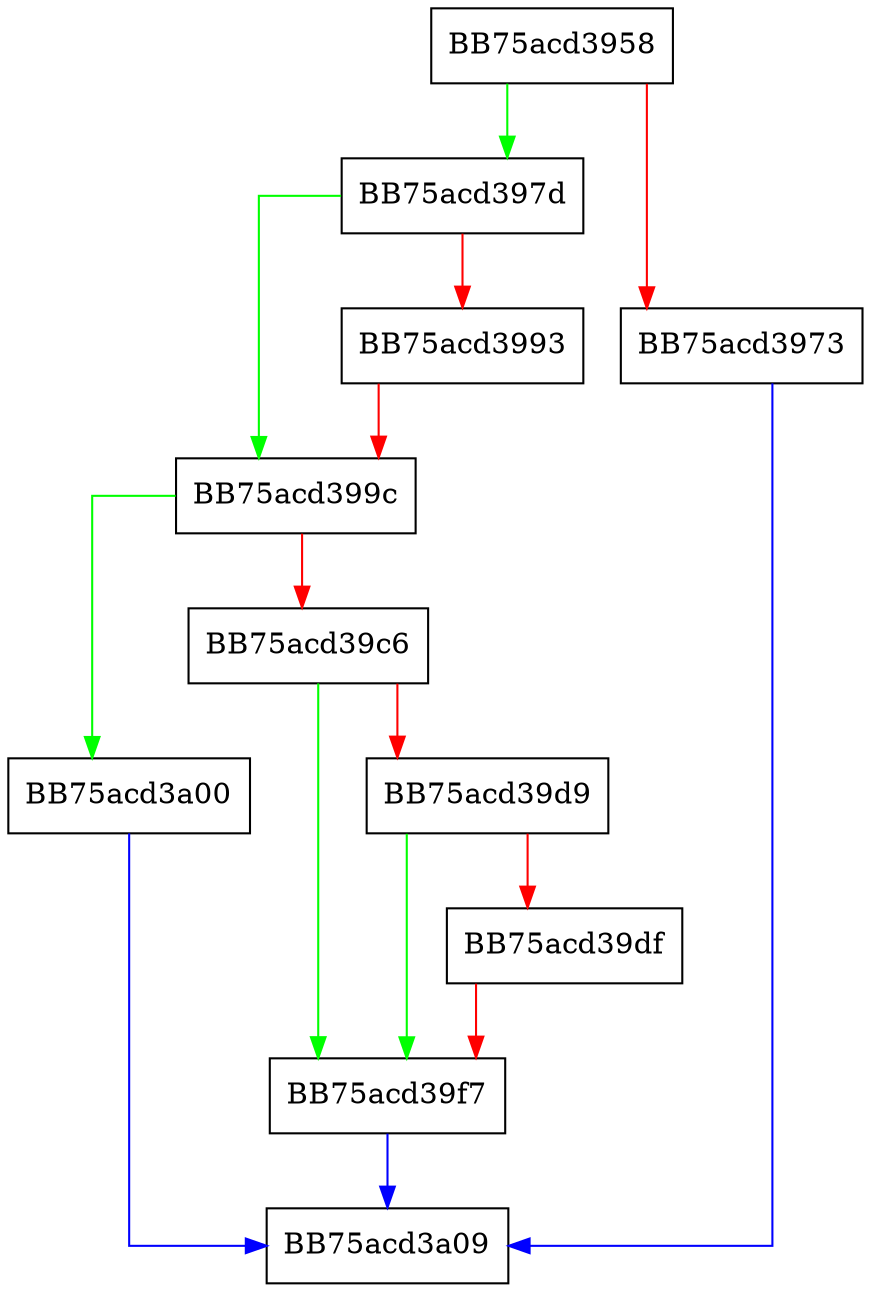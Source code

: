 digraph EnumImage {
  node [shape="box"];
  graph [splines=ortho];
  BB75acd3958 -> BB75acd397d [color="green"];
  BB75acd3958 -> BB75acd3973 [color="red"];
  BB75acd3973 -> BB75acd3a09 [color="blue"];
  BB75acd397d -> BB75acd399c [color="green"];
  BB75acd397d -> BB75acd3993 [color="red"];
  BB75acd3993 -> BB75acd399c [color="red"];
  BB75acd399c -> BB75acd3a00 [color="green"];
  BB75acd399c -> BB75acd39c6 [color="red"];
  BB75acd39c6 -> BB75acd39f7 [color="green"];
  BB75acd39c6 -> BB75acd39d9 [color="red"];
  BB75acd39d9 -> BB75acd39f7 [color="green"];
  BB75acd39d9 -> BB75acd39df [color="red"];
  BB75acd39df -> BB75acd39f7 [color="red"];
  BB75acd39f7 -> BB75acd3a09 [color="blue"];
  BB75acd3a00 -> BB75acd3a09 [color="blue"];
}